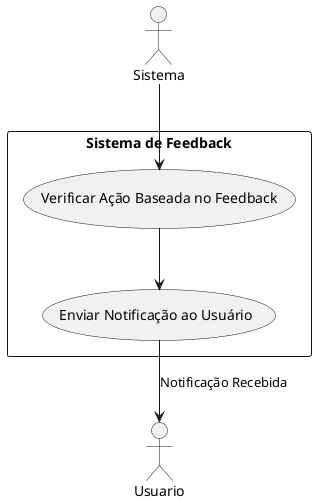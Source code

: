 @startuml
actor Sistema as S
actor Usuario as U

rectangle "Sistema de Feedback" {
    S --> (Verificar Ação Baseada no Feedback)
    (Verificar Ação Baseada no Feedback) --> (Enviar Notificação ao Usuário)
    (Enviar Notificação ao Usuário) --> U : Notificação Recebida
}

@enduml
